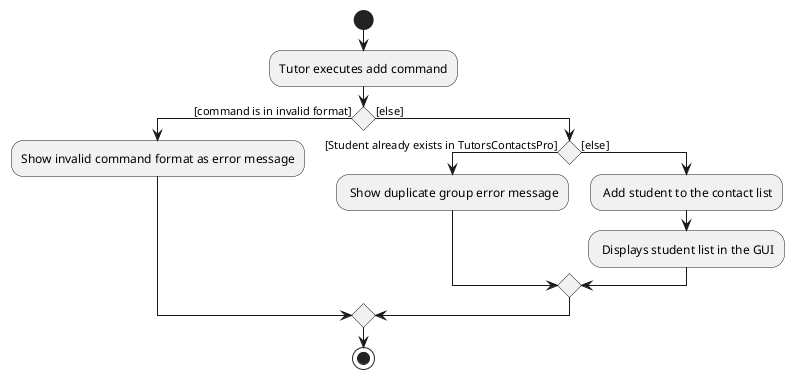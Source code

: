@startuml
start
:Tutor executes add command;

'Since the beta syntax does not support placing the condition outside the
'diamond we place it as the true branch instead.

if () then ([command is in invalid format])
    :Show invalid command format as error message;

else ([else])
    if () then ([Student already exists in TutorsContactsPro])
    : Show duplicate group error message;
    else([else])
    : Add student to the contact list;
    : Displays student list in the GUI;
    endif

endif
stop
@enduml